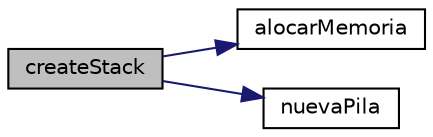 digraph "createStack"
{
  edge [fontname="Helvetica",fontsize="10",labelfontname="Helvetica",labelfontsize="10"];
  node [fontname="Helvetica",fontsize="10",shape=record];
  rankdir="LR";
  Node1 [label="createStack",height=0.2,width=0.4,color="black", fillcolor="grey75", style="filled", fontcolor="black"];
  Node1 -> Node2 [color="midnightblue",fontsize="10",style="solid",fontname="Helvetica"];
  Node2 [label="alocarMemoria",height=0.2,width=0.4,color="black", fillcolor="white", style="filled",URL="$pila_8c.html#afb652b8d20272ccec458e986834effa0"];
  Node1 -> Node3 [color="midnightblue",fontsize="10",style="solid",fontname="Helvetica"];
  Node3 [label="nuevaPila",height=0.2,width=0.4,color="black", fillcolor="white", style="filled",URL="$pila_8c.html#a23f19882dbda4487c2f9bd166948832c"];
}
